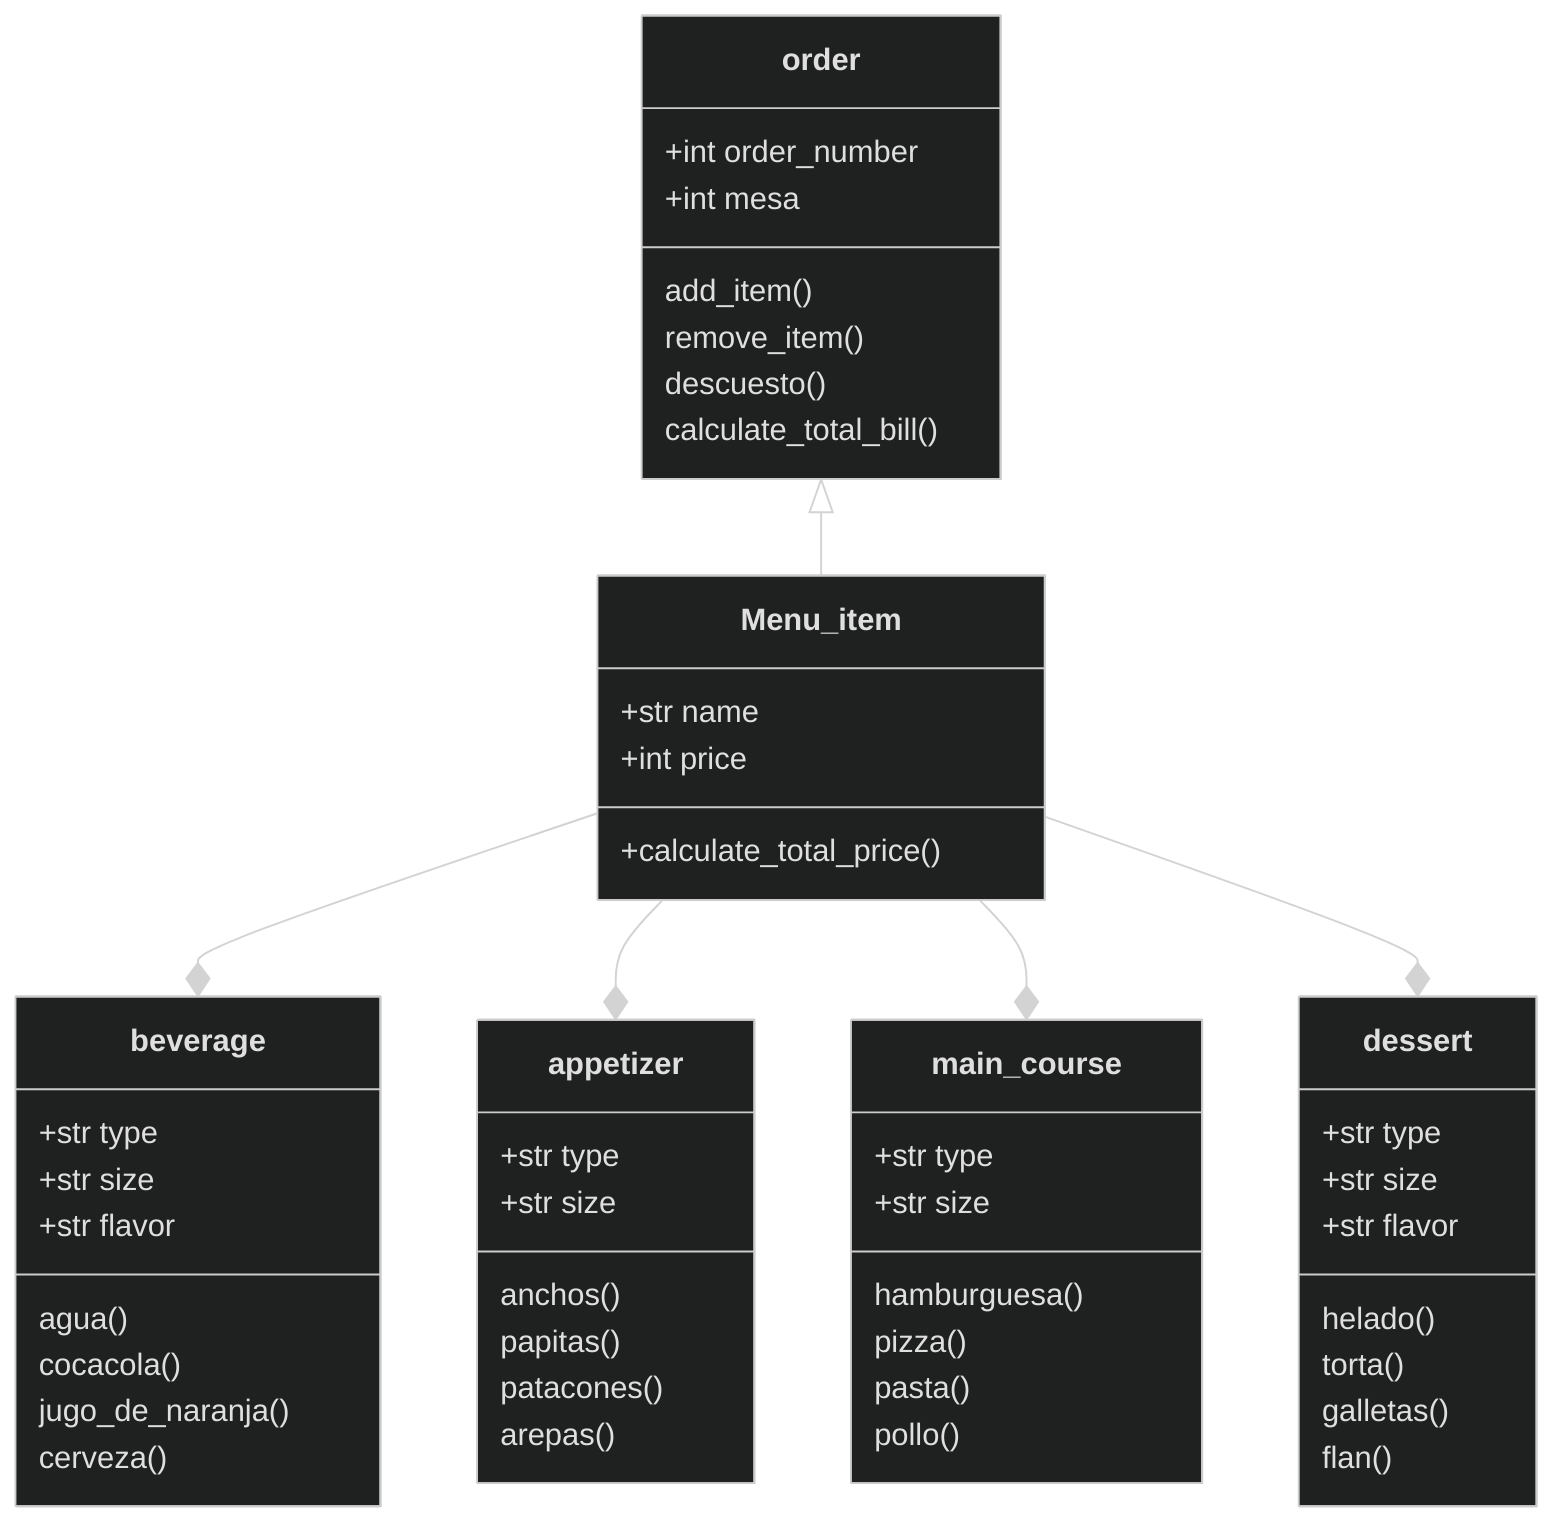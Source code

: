 ---
config:
  look: classic
  theme: dark
---
classDiagram
direction TB
    class Menu_item {
	    +str name
	    +int price
	    +calculate_total_price()
    }
    class appetizer {
	    +str type
	    +str size
	    anchos()
	    papitas()
	    patacones()
	    arepas()
    }
    class main_course {
	    +str type
	    +str size
	    hamburguesa()
	    pizza()
	    pasta()
	    pollo()
    }
    class beverage {
	    +str type
	    +str size
	    +str flavor
	    agua()
	    cocacola()
	    jugo_de_naranja()
	    cerveza()
    }
    class dessert {
	    +str type
	    +str size
	    +str flavor
	    helado()
	    torta()
	    galletas()
	    flan()
    }
    class order {
	    +int order_number
	    +int mesa
	    add_item()
	    remove_item()
	    descuesto()
	    calculate_total_bill()
    }

    Menu_item --* beverage
    Menu_item --* appetizer
    Menu_item --* main_course
    Menu_item --* dessert
    order <|-- Menu_item